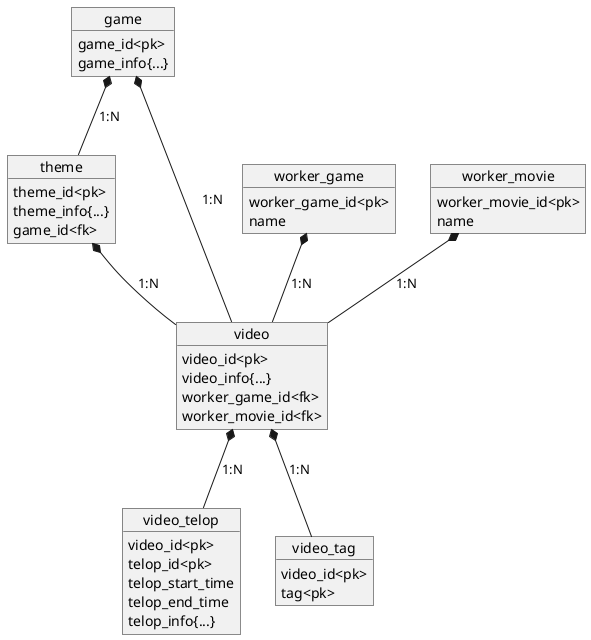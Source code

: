 ```uml
@startuml
' -- Theme --------------------
object theme {
  theme_id<pk>
  theme_info{...}
  game_id<fk>
}
' -- Game --------------------
object game {
  game_id<pk>
  game_info{...}
}
' -- Video -------------------
object video {
  video_id<pk>
  video_info{...}
  worker_game_id<fk>
  worker_movie_id<fk>
}
object video_telop {
  video_id<pk>
  telop_id<pk>
  telop_start_time
  telop_end_time
  telop_info{...}
}
object video_tag {
  video_id<pk>
  tag<pk>
}
' -- Worker -------------------
object worker_game {
   worker_game_id<pk>
   name
}
object worker_movie {
   worker_movie_id<pk>
   name
}
' -- Diagram -----------------
game *-- video : 1:N
video *-- video_telop : 1:N
video *-- video_tag : 1:N
game *-- theme : 1:N
theme *-- video : 1:N
worker_game *-- video : 1:N
worker_movie *-- video : 1:N
@enduml
```
